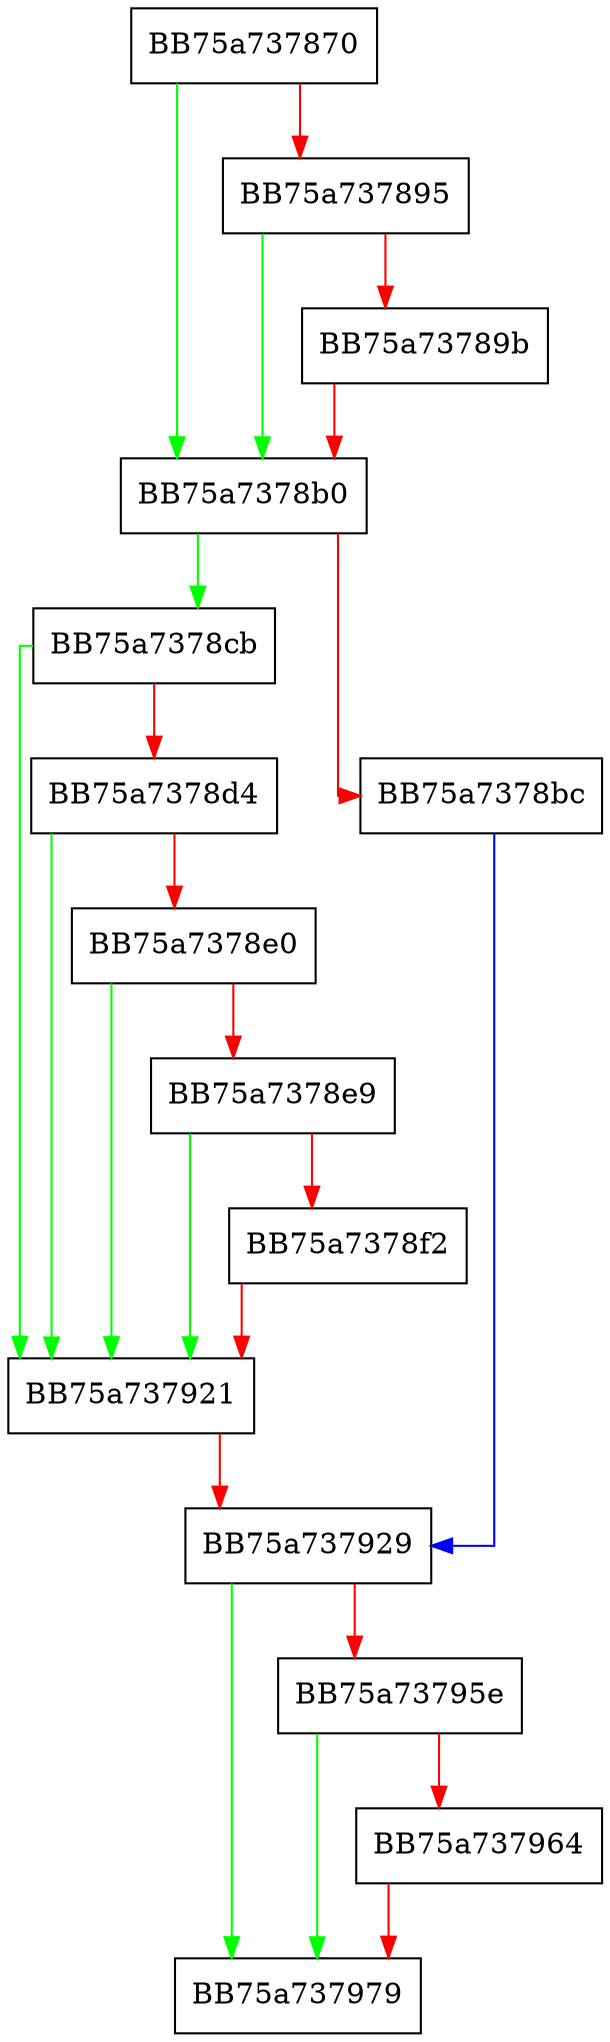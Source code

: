digraph CloseFile {
  node [shape="box"];
  graph [splines=ortho];
  BB75a737870 -> BB75a7378b0 [color="green"];
  BB75a737870 -> BB75a737895 [color="red"];
  BB75a737895 -> BB75a7378b0 [color="green"];
  BB75a737895 -> BB75a73789b [color="red"];
  BB75a73789b -> BB75a7378b0 [color="red"];
  BB75a7378b0 -> BB75a7378cb [color="green"];
  BB75a7378b0 -> BB75a7378bc [color="red"];
  BB75a7378bc -> BB75a737929 [color="blue"];
  BB75a7378cb -> BB75a737921 [color="green"];
  BB75a7378cb -> BB75a7378d4 [color="red"];
  BB75a7378d4 -> BB75a737921 [color="green"];
  BB75a7378d4 -> BB75a7378e0 [color="red"];
  BB75a7378e0 -> BB75a737921 [color="green"];
  BB75a7378e0 -> BB75a7378e9 [color="red"];
  BB75a7378e9 -> BB75a737921 [color="green"];
  BB75a7378e9 -> BB75a7378f2 [color="red"];
  BB75a7378f2 -> BB75a737921 [color="red"];
  BB75a737921 -> BB75a737929 [color="red"];
  BB75a737929 -> BB75a737979 [color="green"];
  BB75a737929 -> BB75a73795e [color="red"];
  BB75a73795e -> BB75a737979 [color="green"];
  BB75a73795e -> BB75a737964 [color="red"];
  BB75a737964 -> BB75a737979 [color="red"];
}